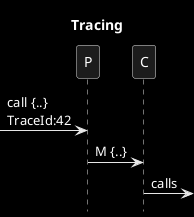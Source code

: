 @startuml
title Tracing
hide footbox
skinparam monochrome reverse

->P:call {..} \nTraceId:42
P->C: M {..}
C->:calls
@enduml
